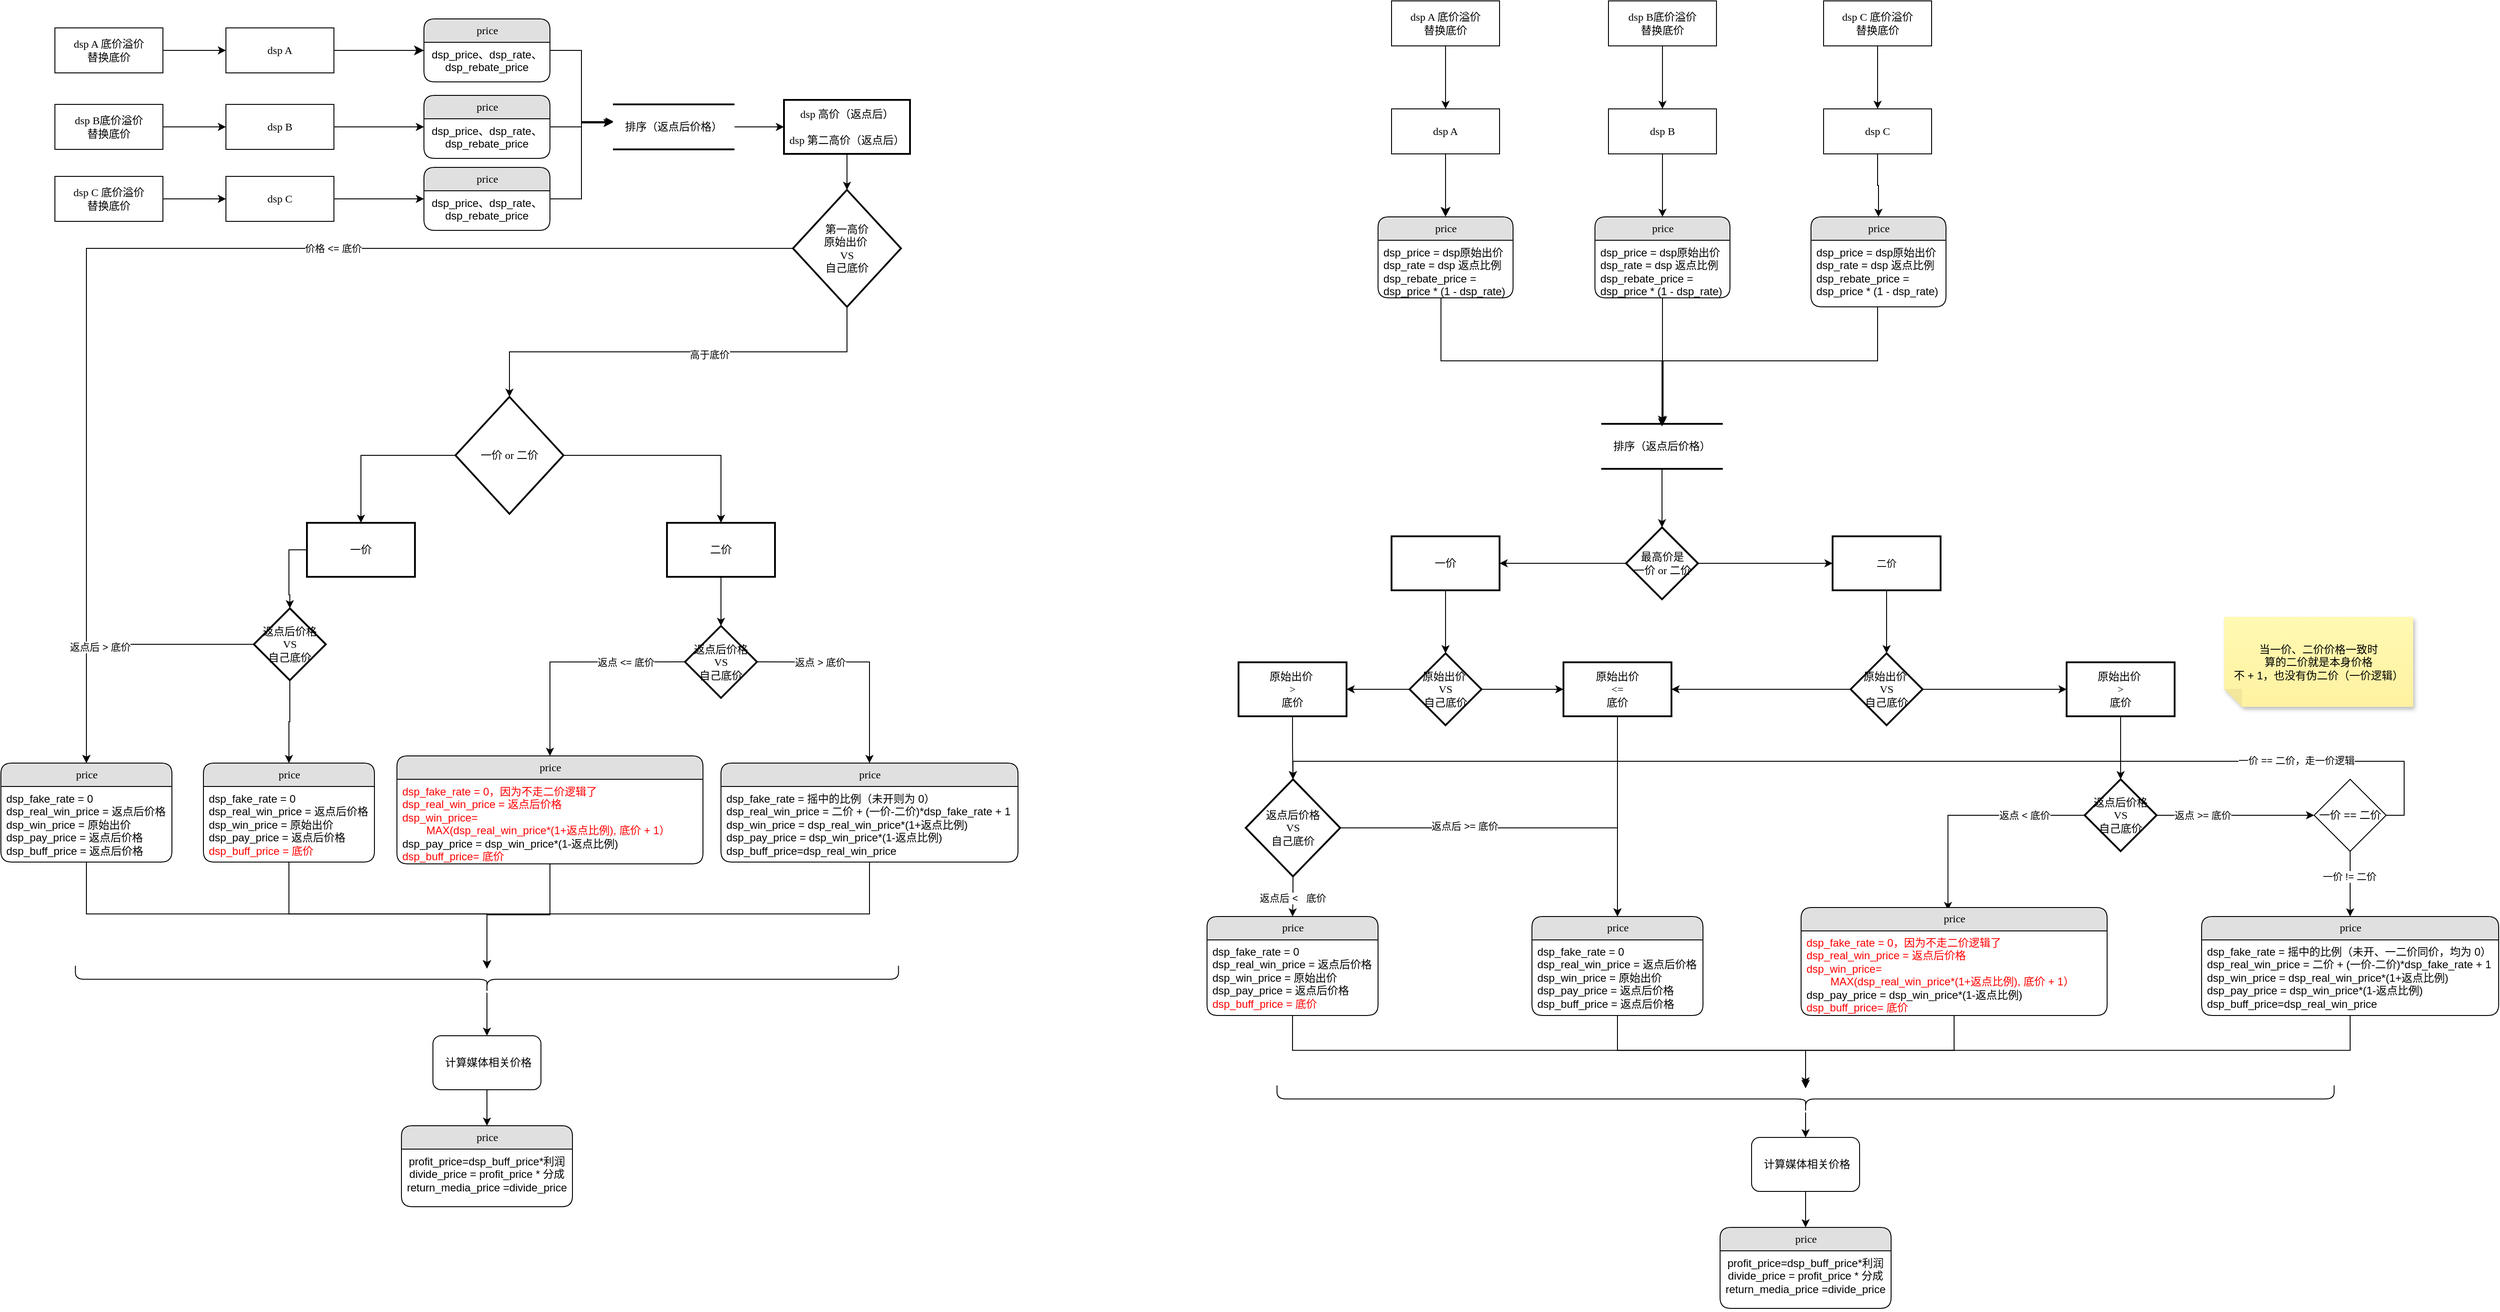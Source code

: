 <mxfile version="28.2.5">
  <diagram name="Page-1" id="52a04d89-c75d-2922-d76d-85b35f80e030">
    <mxGraphModel dx="1636" dy="943" grid="1" gridSize="10" guides="1" tooltips="1" connect="1" arrows="1" fold="1" page="1" pageScale="1" pageWidth="1100" pageHeight="850" background="none" math="0" shadow="0">
      <root>
        <mxCell id="0" />
        <mxCell id="1" parent="0" />
        <mxCell id="1fdf3b25b50cf41e-27" style="edgeStyle=none;html=1;labelBackgroundColor=none;startFill=0;startSize=8;endFill=1;endSize=8;fontFamily=Verdana;fontSize=12;" parent="1" source="17472293e6e8944d-30" target="1fdf3b25b50cf41e-1" edge="1">
          <mxGeometry relative="1" as="geometry" />
        </mxCell>
        <mxCell id="17472293e6e8944d-30" value="dsp A" style="whiteSpace=wrap;html=1;rounded=0;shadow=0;comic=0;labelBackgroundColor=none;strokeWidth=1;fontFamily=Verdana;fontSize=12;align=center;" parent="1" vertex="1">
          <mxGeometry x="270" y="70" width="120" height="50" as="geometry" />
        </mxCell>
        <mxCell id="IHuyrZFiUmGlVzLmUUe--6" style="edgeStyle=orthogonalEdgeStyle;rounded=0;orthogonalLoop=1;jettySize=auto;html=1;entryX=0;entryY=0.4;entryDx=0;entryDy=0;entryPerimeter=0;" parent="1" source="1fdf3b25b50cf41e-1" target="IHuyrZFiUmGlVzLmUUe--13" edge="1">
          <mxGeometry relative="1" as="geometry">
            <mxPoint x="730" y="180" as="targetPoint" />
          </mxGeometry>
        </mxCell>
        <mxCell id="1fdf3b25b50cf41e-1" value="price" style="swimlane;html=1;fontStyle=0;childLayout=stackLayout;horizontal=1;startSize=26;fillColor=#e0e0e0;horizontalStack=0;resizeParent=1;resizeLast=0;collapsible=1;marginBottom=0;swimlaneFillColor=#ffffff;align=center;rounded=1;shadow=0;comic=0;labelBackgroundColor=none;strokeWidth=1;fontFamily=Verdana;fontSize=12" parent="1" vertex="1">
          <mxGeometry x="490" y="60" width="140" height="70" as="geometry" />
        </mxCell>
        <mxCell id="1fdf3b25b50cf41e-2" value="dsp_price、dsp_rate、dsp_rebate_price" style="text;html=1;strokeColor=none;fillColor=none;spacingLeft=4;spacingRight=4;whiteSpace=wrap;overflow=hidden;rotatable=0;points=[[0,0.5],[1,0.5]];portConstraint=eastwest;align=center;" parent="1fdf3b25b50cf41e-1" vertex="1">
          <mxGeometry y="26" width="140" height="44" as="geometry" />
        </mxCell>
        <mxCell id="IHuyrZFiUmGlVzLmUUe--1" value="dsp B" style="whiteSpace=wrap;html=1;rounded=0;shadow=0;comic=0;labelBackgroundColor=none;strokeWidth=1;fontFamily=Verdana;fontSize=12;align=center;" parent="1" vertex="1">
          <mxGeometry x="270" y="155" width="120" height="50" as="geometry" />
        </mxCell>
        <mxCell id="IHuyrZFiUmGlVzLmUUe--7" style="edgeStyle=orthogonalEdgeStyle;rounded=0;orthogonalLoop=1;jettySize=auto;html=1;entryX=-0.011;entryY=0.412;entryDx=0;entryDy=0;entryPerimeter=0;" parent="1" source="IHuyrZFiUmGlVzLmUUe--2" target="IHuyrZFiUmGlVzLmUUe--13" edge="1">
          <mxGeometry relative="1" as="geometry">
            <mxPoint x="730" y="180" as="targetPoint" />
          </mxGeometry>
        </mxCell>
        <mxCell id="IHuyrZFiUmGlVzLmUUe--2" value="price" style="swimlane;html=1;fontStyle=0;childLayout=stackLayout;horizontal=1;startSize=26;fillColor=#e0e0e0;horizontalStack=0;resizeParent=1;resizeLast=0;collapsible=1;marginBottom=0;swimlaneFillColor=#ffffff;align=center;rounded=1;shadow=0;comic=0;labelBackgroundColor=none;strokeWidth=1;fontFamily=Verdana;fontSize=12" parent="1" vertex="1">
          <mxGeometry x="490" y="145" width="140" height="70" as="geometry" />
        </mxCell>
        <mxCell id="IHuyrZFiUmGlVzLmUUe--3" value="dsp_price、dsp_rate、dsp_rebate_price" style="text;html=1;strokeColor=none;fillColor=none;spacingLeft=4;spacingRight=4;whiteSpace=wrap;overflow=hidden;rotatable=0;points=[[0,0.5],[1,0.5]];portConstraint=eastwest;align=center;" parent="IHuyrZFiUmGlVzLmUUe--2" vertex="1">
          <mxGeometry y="26" width="140" height="44" as="geometry" />
        </mxCell>
        <mxCell id="IHuyrZFiUmGlVzLmUUe--4" style="edgeStyle=orthogonalEdgeStyle;rounded=0;orthogonalLoop=1;jettySize=auto;html=1;entryX=0;entryY=0.205;entryDx=0;entryDy=0;entryPerimeter=0;" parent="1" source="IHuyrZFiUmGlVzLmUUe--1" target="IHuyrZFiUmGlVzLmUUe--3" edge="1">
          <mxGeometry relative="1" as="geometry" />
        </mxCell>
        <mxCell id="IHuyrZFiUmGlVzLmUUe--8" value="dsp C" style="whiteSpace=wrap;html=1;rounded=0;shadow=0;comic=0;labelBackgroundColor=none;strokeWidth=1;fontFamily=Verdana;fontSize=12;align=center;" parent="1" vertex="1">
          <mxGeometry x="270" y="235" width="120" height="50" as="geometry" />
        </mxCell>
        <mxCell id="IHuyrZFiUmGlVzLmUUe--12" style="edgeStyle=orthogonalEdgeStyle;rounded=0;orthogonalLoop=1;jettySize=auto;html=1;entryX=0.006;entryY=0.382;entryDx=0;entryDy=0;entryPerimeter=0;" parent="1" source="IHuyrZFiUmGlVzLmUUe--9" target="IHuyrZFiUmGlVzLmUUe--13" edge="1">
          <mxGeometry relative="1" as="geometry">
            <mxPoint x="730" y="180" as="targetPoint" />
          </mxGeometry>
        </mxCell>
        <mxCell id="IHuyrZFiUmGlVzLmUUe--9" value="price" style="swimlane;html=1;fontStyle=0;childLayout=stackLayout;horizontal=1;startSize=26;fillColor=#e0e0e0;horizontalStack=0;resizeParent=1;resizeLast=0;collapsible=1;marginBottom=0;swimlaneFillColor=#ffffff;align=center;rounded=1;shadow=0;comic=0;labelBackgroundColor=none;strokeWidth=1;fontFamily=Verdana;fontSize=12" parent="1" vertex="1">
          <mxGeometry x="490" y="225" width="140" height="70" as="geometry" />
        </mxCell>
        <mxCell id="IHuyrZFiUmGlVzLmUUe--10" value="dsp_price、dsp_rate、dsp_rebate_price" style="text;html=1;strokeColor=none;fillColor=none;spacingLeft=4;spacingRight=4;whiteSpace=wrap;overflow=hidden;rotatable=0;points=[[0,0.5],[1,0.5]];portConstraint=eastwest;align=center;" parent="IHuyrZFiUmGlVzLmUUe--9" vertex="1">
          <mxGeometry y="26" width="140" height="44" as="geometry" />
        </mxCell>
        <mxCell id="IHuyrZFiUmGlVzLmUUe--11" style="edgeStyle=orthogonalEdgeStyle;rounded=0;orthogonalLoop=1;jettySize=auto;html=1;entryX=0;entryY=0.205;entryDx=0;entryDy=0;entryPerimeter=0;" parent="1" source="IHuyrZFiUmGlVzLmUUe--8" target="IHuyrZFiUmGlVzLmUUe--10" edge="1">
          <mxGeometry relative="1" as="geometry" />
        </mxCell>
        <mxCell id="IHuyrZFiUmGlVzLmUUe--16" value="" style="edgeStyle=orthogonalEdgeStyle;rounded=0;orthogonalLoop=1;jettySize=auto;html=1;" parent="1" source="IHuyrZFiUmGlVzLmUUe--13" target="IHuyrZFiUmGlVzLmUUe--15" edge="1">
          <mxGeometry relative="1" as="geometry" />
        </mxCell>
        <mxCell id="IHuyrZFiUmGlVzLmUUe--13" value="排序（返点后价格）" style="html=1;rounded=0;shadow=0;comic=0;labelBackgroundColor=none;strokeWidth=2;fontFamily=Verdana;fontSize=12;align=center;shape=mxgraph.ios7ui.horLines;whiteSpace=wrap;" parent="1" vertex="1">
          <mxGeometry x="700" y="155" width="135" height="50" as="geometry" />
        </mxCell>
        <mxCell id="IHuyrZFiUmGlVzLmUUe--15" value="dsp 高价（返点后）&lt;div&gt;&lt;br&gt;&lt;/div&gt;&lt;div&gt;dsp 第二高价（返点后）&lt;/div&gt;" style="whiteSpace=wrap;html=1;fontFamily=Verdana;rounded=0;shadow=0;comic=0;labelBackgroundColor=none;strokeWidth=2;" parent="1" vertex="1">
          <mxGeometry x="890" y="150" width="140" height="60" as="geometry" />
        </mxCell>
        <mxCell id="IHuyrZFiUmGlVzLmUUe--38" value="" style="edgeStyle=orthogonalEdgeStyle;rounded=0;orthogonalLoop=1;jettySize=auto;html=1;exitX=0.5;exitY=1;exitDx=0;exitDy=0;entryX=0.5;entryY=0;entryDx=0;entryDy=0;" parent="1" source="IHuyrZFiUmGlVzLmUUe--15" target="IHuyrZFiUmGlVzLmUUe--37" edge="1">
          <mxGeometry relative="1" as="geometry">
            <mxPoint x="1060" y="180" as="sourcePoint" />
          </mxGeometry>
        </mxCell>
        <mxCell id="IHuyrZFiUmGlVzLmUUe--28" style="edgeStyle=orthogonalEdgeStyle;rounded=0;orthogonalLoop=1;jettySize=auto;html=1;entryX=0;entryY=0.5;entryDx=0;entryDy=0;" parent="1" source="IHuyrZFiUmGlVzLmUUe--25" target="17472293e6e8944d-30" edge="1">
          <mxGeometry relative="1" as="geometry" />
        </mxCell>
        <mxCell id="IHuyrZFiUmGlVzLmUUe--25" value="dsp A 底价溢价&lt;div&gt;替换底价&lt;/div&gt;" style="whiteSpace=wrap;html=1;rounded=0;shadow=0;comic=0;labelBackgroundColor=none;strokeWidth=1;fontFamily=Verdana;fontSize=12;align=center;" parent="1" vertex="1">
          <mxGeometry x="80" y="70" width="120" height="50" as="geometry" />
        </mxCell>
        <mxCell id="IHuyrZFiUmGlVzLmUUe--29" style="edgeStyle=orthogonalEdgeStyle;rounded=0;orthogonalLoop=1;jettySize=auto;html=1;entryX=0;entryY=0.5;entryDx=0;entryDy=0;" parent="1" source="IHuyrZFiUmGlVzLmUUe--26" target="IHuyrZFiUmGlVzLmUUe--1" edge="1">
          <mxGeometry relative="1" as="geometry" />
        </mxCell>
        <mxCell id="IHuyrZFiUmGlVzLmUUe--26" value="dsp B底价溢价&lt;div&gt;替换底价&lt;/div&gt;" style="whiteSpace=wrap;html=1;rounded=0;shadow=0;comic=0;labelBackgroundColor=none;strokeWidth=1;fontFamily=Verdana;fontSize=12;align=center;" parent="1" vertex="1">
          <mxGeometry x="80" y="155" width="120" height="50" as="geometry" />
        </mxCell>
        <mxCell id="IHuyrZFiUmGlVzLmUUe--30" style="edgeStyle=orthogonalEdgeStyle;rounded=0;orthogonalLoop=1;jettySize=auto;html=1;entryX=0;entryY=0.5;entryDx=0;entryDy=0;" parent="1" source="IHuyrZFiUmGlVzLmUUe--27" target="IHuyrZFiUmGlVzLmUUe--8" edge="1">
          <mxGeometry relative="1" as="geometry" />
        </mxCell>
        <mxCell id="IHuyrZFiUmGlVzLmUUe--27" value="dsp C 底价溢价&lt;div&gt;替换底价&lt;/div&gt;" style="whiteSpace=wrap;html=1;rounded=0;shadow=0;comic=0;labelBackgroundColor=none;strokeWidth=1;fontFamily=Verdana;fontSize=12;align=center;" parent="1" vertex="1">
          <mxGeometry x="80" y="235" width="120" height="50" as="geometry" />
        </mxCell>
        <mxCell id="IHuyrZFiUmGlVzLmUUe--40" value="" style="edgeStyle=orthogonalEdgeStyle;rounded=0;orthogonalLoop=1;jettySize=auto;html=1;entryX=0.5;entryY=0;entryDx=0;entryDy=0;" parent="1" source="IHuyrZFiUmGlVzLmUUe--37" target="IHuyrZFiUmGlVzLmUUe--153" edge="1">
          <mxGeometry relative="1" as="geometry">
            <mxPoint x="245" y="355" as="targetPoint" />
          </mxGeometry>
        </mxCell>
        <mxCell id="IHuyrZFiUmGlVzLmUUe--41" value="价格 &amp;lt;= 底价" style="edgeLabel;html=1;align=center;verticalAlign=middle;resizable=0;points=[];" parent="IHuyrZFiUmGlVzLmUUe--40" vertex="1" connectable="0">
          <mxGeometry x="-0.083" y="-3" relative="1" as="geometry">
            <mxPoint x="111" y="3" as="offset" />
          </mxGeometry>
        </mxCell>
        <mxCell id="IHuyrZFiUmGlVzLmUUe--43" value="" style="edgeStyle=orthogonalEdgeStyle;rounded=0;orthogonalLoop=1;jettySize=auto;html=1;exitX=0.5;exitY=1;exitDx=0;exitDy=0;" parent="1" source="IHuyrZFiUmGlVzLmUUe--37" target="IHuyrZFiUmGlVzLmUUe--45" edge="1">
          <mxGeometry relative="1" as="geometry">
            <mxPoint x="585" y="504" as="targetPoint" />
          </mxGeometry>
        </mxCell>
        <mxCell id="IHuyrZFiUmGlVzLmUUe--44" value="高于底价" style="edgeLabel;html=1;align=center;verticalAlign=middle;resizable=0;points=[];" parent="IHuyrZFiUmGlVzLmUUe--43" vertex="1" connectable="0">
          <mxGeometry x="-0.143" y="3" relative="1" as="geometry">
            <mxPoint as="offset" />
          </mxGeometry>
        </mxCell>
        <mxCell id="IHuyrZFiUmGlVzLmUUe--37" value="第一高价&lt;div&gt;原始出价&amp;nbsp;&lt;/div&gt;&lt;div&gt;VS&lt;/div&gt;&lt;div&gt;自己底价&lt;/div&gt;" style="rhombus;whiteSpace=wrap;html=1;fontFamily=Verdana;rounded=0;shadow=0;comic=0;labelBackgroundColor=none;strokeWidth=2;" parent="1" vertex="1">
          <mxGeometry x="900" y="250" width="120" height="130" as="geometry" />
        </mxCell>
        <mxCell id="IHuyrZFiUmGlVzLmUUe--45" value="一价 or 二价" style="rhombus;whiteSpace=wrap;html=1;fontFamily=Verdana;rounded=0;shadow=0;comic=0;labelBackgroundColor=none;strokeWidth=2;" parent="1" vertex="1">
          <mxGeometry x="525" y="480" width="120" height="130" as="geometry" />
        </mxCell>
        <mxCell id="IHuyrZFiUmGlVzLmUUe--56" value="" style="edgeStyle=orthogonalEdgeStyle;rounded=0;orthogonalLoop=1;jettySize=auto;html=1;exitX=0;exitY=0.5;exitDx=0;exitDy=0;" parent="1" source="IHuyrZFiUmGlVzLmUUe--45" target="IHuyrZFiUmGlVzLmUUe--55" edge="1">
          <mxGeometry x="-0.3" relative="1" as="geometry">
            <mxPoint x="560" y="785" as="sourcePoint" />
            <mxPoint as="offset" />
          </mxGeometry>
        </mxCell>
        <mxCell id="IHuyrZFiUmGlVzLmUUe--58" value="" style="edgeStyle=orthogonalEdgeStyle;rounded=0;orthogonalLoop=1;jettySize=auto;html=1;exitX=1;exitY=0.5;exitDx=0;exitDy=0;" parent="1" source="IHuyrZFiUmGlVzLmUUe--45" target="IHuyrZFiUmGlVzLmUUe--57" edge="1">
          <mxGeometry relative="1" as="geometry">
            <mxPoint x="560" y="785" as="sourcePoint" />
          </mxGeometry>
        </mxCell>
        <mxCell id="IHuyrZFiUmGlVzLmUUe--156" style="edgeStyle=orthogonalEdgeStyle;rounded=0;orthogonalLoop=1;jettySize=auto;html=1;entryX=0.5;entryY=0;entryDx=0;entryDy=0;exitX=0;exitY=0.5;exitDx=0;exitDy=0;" parent="1" source="IHuyrZFiUmGlVzLmUUe--55" target="IHuyrZFiUmGlVzLmUUe--155" edge="1">
          <mxGeometry relative="1" as="geometry" />
        </mxCell>
        <mxCell id="IHuyrZFiUmGlVzLmUUe--55" value="一价" style="whiteSpace=wrap;html=1;fontFamily=Verdana;rounded=0;shadow=0;comic=0;labelBackgroundColor=none;strokeWidth=2;" parent="1" vertex="1">
          <mxGeometry x="360" y="620" width="120" height="60" as="geometry" />
        </mxCell>
        <mxCell id="IHuyrZFiUmGlVzLmUUe--172" style="edgeStyle=orthogonalEdgeStyle;rounded=0;orthogonalLoop=1;jettySize=auto;html=1;entryX=0.5;entryY=0;entryDx=0;entryDy=0;" parent="1" source="IHuyrZFiUmGlVzLmUUe--57" target="IHuyrZFiUmGlVzLmUUe--167" edge="1">
          <mxGeometry relative="1" as="geometry" />
        </mxCell>
        <mxCell id="IHuyrZFiUmGlVzLmUUe--57" value="二价" style="whiteSpace=wrap;html=1;fontFamily=Verdana;rounded=0;shadow=0;comic=0;labelBackgroundColor=none;strokeWidth=2;" parent="1" vertex="1">
          <mxGeometry x="760" y="620" width="120" height="60" as="geometry" />
        </mxCell>
        <mxCell id="IHuyrZFiUmGlVzLmUUe--61" style="edgeStyle=none;html=1;labelBackgroundColor=none;startFill=0;startSize=8;endFill=1;endSize=8;fontFamily=Verdana;fontSize=12;" parent="1" source="IHuyrZFiUmGlVzLmUUe--62" target="IHuyrZFiUmGlVzLmUUe--64" edge="1">
          <mxGeometry relative="1" as="geometry" />
        </mxCell>
        <mxCell id="IHuyrZFiUmGlVzLmUUe--62" value="dsp A" style="whiteSpace=wrap;html=1;rounded=0;shadow=0;comic=0;labelBackgroundColor=none;strokeWidth=1;fontFamily=Verdana;fontSize=12;align=center;" parent="1" vertex="1">
          <mxGeometry x="1565" y="160" width="120" height="50" as="geometry" />
        </mxCell>
        <mxCell id="IHuyrZFiUmGlVzLmUUe--85" style="edgeStyle=orthogonalEdgeStyle;rounded=0;orthogonalLoop=1;jettySize=auto;html=1;exitX=0.466;exitY=0.99;exitDx=0;exitDy=0;exitPerimeter=0;" parent="1" source="IHuyrZFiUmGlVzLmUUe--65" target="IHuyrZFiUmGlVzLmUUe--76" edge="1">
          <mxGeometry relative="1" as="geometry" />
        </mxCell>
        <mxCell id="IHuyrZFiUmGlVzLmUUe--64" value="price" style="swimlane;html=1;fontStyle=0;childLayout=stackLayout;horizontal=1;startSize=26;fillColor=#e0e0e0;horizontalStack=0;resizeParent=1;resizeLast=0;collapsible=1;marginBottom=0;swimlaneFillColor=#ffffff;align=center;rounded=1;shadow=0;comic=0;labelBackgroundColor=none;strokeWidth=1;fontFamily=Verdana;fontSize=12" parent="1" vertex="1">
          <mxGeometry x="1550" y="280" width="150" height="90" as="geometry" />
        </mxCell>
        <mxCell id="IHuyrZFiUmGlVzLmUUe--65" value="dsp_price = dsp原始出价&lt;div&gt;dsp_rate = dsp 返点比例&lt;/div&gt;&lt;div&gt;dsp_rebate_price = dsp_price * (1 - dsp_rate)&lt;/div&gt;" style="text;html=1;strokeColor=none;fillColor=none;spacingLeft=4;spacingRight=4;whiteSpace=wrap;overflow=hidden;rotatable=0;points=[[0,0.5],[1,0.5]];portConstraint=eastwest;align=left;" parent="IHuyrZFiUmGlVzLmUUe--64" vertex="1">
          <mxGeometry y="26" width="150" height="64" as="geometry" />
        </mxCell>
        <mxCell id="IHuyrZFiUmGlVzLmUUe--66" value="dsp B" style="whiteSpace=wrap;html=1;rounded=0;shadow=0;comic=0;labelBackgroundColor=none;strokeWidth=1;fontFamily=Verdana;fontSize=12;align=center;" parent="1" vertex="1">
          <mxGeometry x="1806" y="160" width="120" height="50" as="geometry" />
        </mxCell>
        <mxCell id="IHuyrZFiUmGlVzLmUUe--68" value="price" style="swimlane;html=1;fontStyle=0;childLayout=stackLayout;horizontal=1;startSize=26;fillColor=#e0e0e0;horizontalStack=0;resizeParent=1;resizeLast=0;collapsible=1;marginBottom=0;swimlaneFillColor=#ffffff;align=center;rounded=1;shadow=0;comic=0;labelBackgroundColor=none;strokeWidth=1;fontFamily=Verdana;fontSize=12" parent="1" vertex="1">
          <mxGeometry x="1791" y="280" width="150" height="90" as="geometry" />
        </mxCell>
        <mxCell id="IHuyrZFiUmGlVzLmUUe--69" value="dsp_price = dsp原始出价&lt;div&gt;dsp_rate = dsp 返点比例&lt;/div&gt;&lt;div&gt;dsp_rebate_price = dsp_price * (1 - dsp_rate)&lt;/div&gt;" style="text;html=1;strokeColor=none;fillColor=none;spacingLeft=4;spacingRight=4;whiteSpace=wrap;overflow=hidden;rotatable=0;points=[[0,0.5],[1,0.5]];portConstraint=eastwest;align=left;" parent="IHuyrZFiUmGlVzLmUUe--68" vertex="1">
          <mxGeometry y="26" width="150" height="64" as="geometry" />
        </mxCell>
        <mxCell id="IHuyrZFiUmGlVzLmUUe--70" style="edgeStyle=orthogonalEdgeStyle;rounded=0;orthogonalLoop=1;jettySize=auto;html=1;entryX=0.5;entryY=0;entryDx=0;entryDy=0;" parent="1" source="IHuyrZFiUmGlVzLmUUe--66" target="IHuyrZFiUmGlVzLmUUe--68" edge="1">
          <mxGeometry relative="1" as="geometry" />
        </mxCell>
        <mxCell id="IHuyrZFiUmGlVzLmUUe--75" style="edgeStyle=orthogonalEdgeStyle;rounded=0;orthogonalLoop=1;jettySize=auto;html=1;entryX=0.5;entryY=0;entryDx=0;entryDy=0;" parent="1" source="IHuyrZFiUmGlVzLmUUe--71" target="IHuyrZFiUmGlVzLmUUe--73" edge="1">
          <mxGeometry relative="1" as="geometry" />
        </mxCell>
        <mxCell id="IHuyrZFiUmGlVzLmUUe--90" value="" style="edgeStyle=orthogonalEdgeStyle;rounded=0;orthogonalLoop=1;jettySize=auto;html=1;" parent="1" source="IHuyrZFiUmGlVzLmUUe--76" target="IHuyrZFiUmGlVzLmUUe--89" edge="1">
          <mxGeometry relative="1" as="geometry" />
        </mxCell>
        <mxCell id="IHuyrZFiUmGlVzLmUUe--76" value="&lt;span style=&quot;text-wrap-mode: wrap;&quot;&gt;排序（&lt;/span&gt;返点后价格&lt;span style=&quot;text-wrap-mode: wrap;&quot;&gt;）&lt;/span&gt;" style="html=1;rounded=0;shadow=0;comic=0;labelBackgroundColor=none;strokeWidth=2;fontFamily=Verdana;fontSize=12;align=center;shape=mxgraph.ios7ui.horLines;whiteSpace=wrap;" parent="1" vertex="1">
          <mxGeometry x="1798" y="510" width="135" height="50" as="geometry" />
        </mxCell>
        <mxCell id="IHuyrZFiUmGlVzLmUUe--77" style="edgeStyle=orthogonalEdgeStyle;rounded=0;orthogonalLoop=1;jettySize=auto;html=1;entryX=0.5;entryY=0;entryDx=0;entryDy=0;" parent="1" source="IHuyrZFiUmGlVzLmUUe--78" target="IHuyrZFiUmGlVzLmUUe--62" edge="1">
          <mxGeometry relative="1" as="geometry" />
        </mxCell>
        <mxCell id="IHuyrZFiUmGlVzLmUUe--78" value="dsp A 底价溢价&lt;div&gt;替换底价&lt;/div&gt;" style="whiteSpace=wrap;html=1;rounded=0;shadow=0;comic=0;labelBackgroundColor=none;strokeWidth=1;fontFamily=Verdana;fontSize=12;align=center;" parent="1" vertex="1">
          <mxGeometry x="1565" y="40" width="120" height="50" as="geometry" />
        </mxCell>
        <mxCell id="IHuyrZFiUmGlVzLmUUe--79" style="edgeStyle=orthogonalEdgeStyle;rounded=0;orthogonalLoop=1;jettySize=auto;html=1;entryX=0.5;entryY=0;entryDx=0;entryDy=0;" parent="1" source="IHuyrZFiUmGlVzLmUUe--80" target="IHuyrZFiUmGlVzLmUUe--66" edge="1">
          <mxGeometry relative="1" as="geometry" />
        </mxCell>
        <mxCell id="IHuyrZFiUmGlVzLmUUe--80" value="dsp B底价溢价&lt;div&gt;替换底价&lt;/div&gt;" style="whiteSpace=wrap;html=1;rounded=0;shadow=0;comic=0;labelBackgroundColor=none;strokeWidth=1;fontFamily=Verdana;fontSize=12;align=center;" parent="1" vertex="1">
          <mxGeometry x="1806" y="40" width="120" height="50" as="geometry" />
        </mxCell>
        <mxCell id="IHuyrZFiUmGlVzLmUUe--81" style="edgeStyle=orthogonalEdgeStyle;rounded=0;orthogonalLoop=1;jettySize=auto;html=1;entryX=0.5;entryY=0;entryDx=0;entryDy=0;" parent="1" source="IHuyrZFiUmGlVzLmUUe--82" target="IHuyrZFiUmGlVzLmUUe--71" edge="1">
          <mxGeometry relative="1" as="geometry" />
        </mxCell>
        <mxCell id="IHuyrZFiUmGlVzLmUUe--82" value="dsp C 底价溢价&lt;div&gt;替换底价&lt;/div&gt;" style="whiteSpace=wrap;html=1;rounded=0;shadow=0;comic=0;labelBackgroundColor=none;strokeWidth=1;fontFamily=Verdana;fontSize=12;align=center;" parent="1" vertex="1">
          <mxGeometry x="2045" y="40" width="120" height="50" as="geometry" />
        </mxCell>
        <mxCell id="IHuyrZFiUmGlVzLmUUe--71" value="dsp C" style="whiteSpace=wrap;html=1;rounded=0;shadow=0;comic=0;labelBackgroundColor=none;strokeWidth=1;fontFamily=Verdana;fontSize=12;align=center;" parent="1" vertex="1">
          <mxGeometry x="2045" y="160" width="120" height="50" as="geometry" />
        </mxCell>
        <mxCell id="IHuyrZFiUmGlVzLmUUe--88" style="edgeStyle=orthogonalEdgeStyle;rounded=0;orthogonalLoop=1;jettySize=auto;html=1;entryX=0.509;entryY=0.013;entryDx=0;entryDy=0;entryPerimeter=0;" parent="1" source="IHuyrZFiUmGlVzLmUUe--73" target="IHuyrZFiUmGlVzLmUUe--76" edge="1">
          <mxGeometry relative="1" as="geometry">
            <mxPoint x="1805" y="470" as="targetPoint" />
            <Array as="points">
              <mxPoint x="2105" y="440" />
              <mxPoint x="1867" y="440" />
            </Array>
          </mxGeometry>
        </mxCell>
        <mxCell id="IHuyrZFiUmGlVzLmUUe--73" value="price" style="swimlane;html=1;fontStyle=0;childLayout=stackLayout;horizontal=1;startSize=26;fillColor=#e0e0e0;horizontalStack=0;resizeParent=1;resizeLast=0;collapsible=1;marginBottom=0;swimlaneFillColor=#ffffff;align=center;rounded=1;shadow=0;comic=0;labelBackgroundColor=none;strokeWidth=1;fontFamily=Verdana;fontSize=12" parent="1" vertex="1">
          <mxGeometry x="2031" y="280" width="150" height="100" as="geometry" />
        </mxCell>
        <mxCell id="IHuyrZFiUmGlVzLmUUe--74" value="dsp_price = dsp原始出价&lt;div&gt;dsp_rate = dsp 返点比例&lt;/div&gt;&lt;div&gt;dsp_rebate_price = dsp_price * (1 - dsp_rate)&lt;/div&gt;" style="text;html=1;strokeColor=none;fillColor=none;spacingLeft=4;spacingRight=4;whiteSpace=wrap;overflow=hidden;rotatable=0;points=[[0,0.5],[1,0.5]];portConstraint=eastwest;align=left;" parent="IHuyrZFiUmGlVzLmUUe--73" vertex="1">
          <mxGeometry y="26" width="150" height="74" as="geometry" />
        </mxCell>
        <mxCell id="IHuyrZFiUmGlVzLmUUe--86" style="edgeStyle=orthogonalEdgeStyle;rounded=0;orthogonalLoop=1;jettySize=auto;html=1;entryX=0.5;entryY=0.058;entryDx=0;entryDy=0;entryPerimeter=0;" parent="1" source="IHuyrZFiUmGlVzLmUUe--68" target="IHuyrZFiUmGlVzLmUUe--76" edge="1">
          <mxGeometry relative="1" as="geometry" />
        </mxCell>
        <mxCell id="IHuyrZFiUmGlVzLmUUe--92" value="" style="edgeStyle=orthogonalEdgeStyle;rounded=0;orthogonalLoop=1;jettySize=auto;html=1;" parent="1" source="IHuyrZFiUmGlVzLmUUe--89" target="IHuyrZFiUmGlVzLmUUe--91" edge="1">
          <mxGeometry relative="1" as="geometry" />
        </mxCell>
        <mxCell id="IHuyrZFiUmGlVzLmUUe--95" value="" style="edgeStyle=orthogonalEdgeStyle;rounded=0;orthogonalLoop=1;jettySize=auto;html=1;" parent="1" source="IHuyrZFiUmGlVzLmUUe--89" target="IHuyrZFiUmGlVzLmUUe--94" edge="1">
          <mxGeometry relative="1" as="geometry" />
        </mxCell>
        <mxCell id="IHuyrZFiUmGlVzLmUUe--89" value="最高价是&lt;div&gt;一价 or 二价&lt;/div&gt;" style="rhombus;whiteSpace=wrap;html=1;fontFamily=Verdana;rounded=0;shadow=0;comic=0;labelBackgroundColor=none;strokeWidth=2;" parent="1" vertex="1">
          <mxGeometry x="1825.5" y="625" width="80" height="80" as="geometry" />
        </mxCell>
        <mxCell id="IHuyrZFiUmGlVzLmUUe--103" value="" style="edgeStyle=orthogonalEdgeStyle;rounded=0;orthogonalLoop=1;jettySize=auto;html=1;" parent="1" source="IHuyrZFiUmGlVzLmUUe--91" target="IHuyrZFiUmGlVzLmUUe--102" edge="1">
          <mxGeometry relative="1" as="geometry" />
        </mxCell>
        <mxCell id="IHuyrZFiUmGlVzLmUUe--91" value="一价" style="whiteSpace=wrap;html=1;fontFamily=Verdana;rounded=0;shadow=0;comic=0;labelBackgroundColor=none;strokeWidth=2;" parent="1" vertex="1">
          <mxGeometry x="1565" y="635" width="120" height="60" as="geometry" />
        </mxCell>
        <mxCell id="IHuyrZFiUmGlVzLmUUe--135" style="edgeStyle=orthogonalEdgeStyle;rounded=0;orthogonalLoop=1;jettySize=auto;html=1;entryX=0.5;entryY=0;entryDx=0;entryDy=0;" parent="1" source="IHuyrZFiUmGlVzLmUUe--94" target="IHuyrZFiUmGlVzLmUUe--134" edge="1">
          <mxGeometry relative="1" as="geometry" />
        </mxCell>
        <mxCell id="IHuyrZFiUmGlVzLmUUe--94" value="&lt;span style=&quot;font-family: Helvetica; font-size: 11px; text-wrap-mode: nowrap; background-color: rgb(255, 255, 255);&quot;&gt;二价&lt;/span&gt;" style="whiteSpace=wrap;html=1;fontFamily=Verdana;rounded=0;shadow=0;comic=0;labelBackgroundColor=none;strokeWidth=2;" parent="1" vertex="1">
          <mxGeometry x="2055" y="635" width="120" height="60" as="geometry" />
        </mxCell>
        <mxCell id="IHuyrZFiUmGlVzLmUUe--105" value="" style="edgeStyle=orthogonalEdgeStyle;rounded=0;orthogonalLoop=1;jettySize=auto;html=1;" parent="1" source="IHuyrZFiUmGlVzLmUUe--102" target="IHuyrZFiUmGlVzLmUUe--104" edge="1">
          <mxGeometry relative="1" as="geometry" />
        </mxCell>
        <mxCell id="IHuyrZFiUmGlVzLmUUe--112" value="" style="edgeStyle=orthogonalEdgeStyle;rounded=0;orthogonalLoop=1;jettySize=auto;html=1;" parent="1" source="IHuyrZFiUmGlVzLmUUe--102" target="IHuyrZFiUmGlVzLmUUe--111" edge="1">
          <mxGeometry relative="1" as="geometry" />
        </mxCell>
        <mxCell id="IHuyrZFiUmGlVzLmUUe--102" value="&lt;div&gt;原始出价&amp;nbsp;&lt;/div&gt;&lt;div&gt;VS&lt;/div&gt;&lt;div&gt;自己底价&lt;/div&gt;" style="rhombus;whiteSpace=wrap;html=1;fontFamily=Verdana;rounded=0;shadow=0;comic=0;labelBackgroundColor=none;strokeWidth=2;" parent="1" vertex="1">
          <mxGeometry x="1585" y="765" width="80" height="80" as="geometry" />
        </mxCell>
        <mxCell id="IHuyrZFiUmGlVzLmUUe--108" style="edgeStyle=orthogonalEdgeStyle;rounded=0;orthogonalLoop=1;jettySize=auto;html=1;entryX=0.5;entryY=0;entryDx=0;entryDy=0;exitX=0.5;exitY=1;exitDx=0;exitDy=0;" parent="1" source="IHuyrZFiUmGlVzLmUUe--104" target="IHuyrZFiUmGlVzLmUUe--115" edge="1">
          <mxGeometry relative="1" as="geometry">
            <mxPoint x="1865" y="1034.44" as="targetPoint" />
          </mxGeometry>
        </mxCell>
        <mxCell id="IHuyrZFiUmGlVzLmUUe--104" value="原始出价&lt;div&gt;&amp;lt;=&lt;/div&gt;&lt;div&gt;底价&lt;/div&gt;" style="whiteSpace=wrap;html=1;fontFamily=Verdana;rounded=0;shadow=0;comic=0;labelBackgroundColor=none;strokeWidth=2;" parent="1" vertex="1">
          <mxGeometry x="1756" y="775" width="120" height="60" as="geometry" />
        </mxCell>
        <mxCell id="IHuyrZFiUmGlVzLmUUe--114" value="" style="edgeStyle=orthogonalEdgeStyle;rounded=0;orthogonalLoop=1;jettySize=auto;html=1;" parent="1" source="IHuyrZFiUmGlVzLmUUe--111" target="IHuyrZFiUmGlVzLmUUe--113" edge="1">
          <mxGeometry relative="1" as="geometry" />
        </mxCell>
        <mxCell id="IHuyrZFiUmGlVzLmUUe--111" value="原始出价&amp;nbsp;&lt;div&gt;&amp;gt;&lt;/div&gt;&lt;div&gt;底价&lt;/div&gt;" style="whiteSpace=wrap;html=1;fontFamily=Verdana;rounded=0;shadow=0;comic=0;labelBackgroundColor=none;strokeWidth=2;" parent="1" vertex="1">
          <mxGeometry x="1395" y="775" width="120" height="60" as="geometry" />
        </mxCell>
        <mxCell id="IHuyrZFiUmGlVzLmUUe--117" style="edgeStyle=orthogonalEdgeStyle;rounded=0;orthogonalLoop=1;jettySize=auto;html=1;entryX=0.5;entryY=0;entryDx=0;entryDy=0;" parent="1" source="IHuyrZFiUmGlVzLmUUe--113" target="IHuyrZFiUmGlVzLmUUe--115" edge="1">
          <mxGeometry relative="1" as="geometry" />
        </mxCell>
        <mxCell id="IHuyrZFiUmGlVzLmUUe--121" value="返点后 &amp;gt;=&amp;nbsp;底价" style="edgeLabel;html=1;align=center;verticalAlign=middle;resizable=0;points=[];" parent="IHuyrZFiUmGlVzLmUUe--117" vertex="1" connectable="0">
          <mxGeometry x="-0.323" y="2" relative="1" as="geometry">
            <mxPoint as="offset" />
          </mxGeometry>
        </mxCell>
        <mxCell id="IHuyrZFiUmGlVzLmUUe--120" style="edgeStyle=orthogonalEdgeStyle;rounded=0;orthogonalLoop=1;jettySize=auto;html=1;entryX=0.5;entryY=0;entryDx=0;entryDy=0;" parent="1" source="IHuyrZFiUmGlVzLmUUe--113" target="IHuyrZFiUmGlVzLmUUe--118" edge="1">
          <mxGeometry relative="1" as="geometry" />
        </mxCell>
        <mxCell id="IHuyrZFiUmGlVzLmUUe--122" value="返点后 &amp;lt;&amp;nbsp; &amp;nbsp;底价" style="edgeLabel;html=1;align=center;verticalAlign=middle;resizable=0;points=[];" parent="IHuyrZFiUmGlVzLmUUe--120" vertex="1" connectable="0">
          <mxGeometry x="0.237" y="2" relative="1" as="geometry">
            <mxPoint x="-2" y="-4" as="offset" />
          </mxGeometry>
        </mxCell>
        <mxCell id="IHuyrZFiUmGlVzLmUUe--113" value="返点后价格&lt;div&gt;VS&lt;/div&gt;&lt;div&gt;自己底价&lt;/div&gt;" style="rhombus;whiteSpace=wrap;html=1;fontFamily=Verdana;rounded=0;shadow=0;comic=0;labelBackgroundColor=none;strokeWidth=2;" parent="1" vertex="1">
          <mxGeometry x="1403" y="905" width="105" height="108" as="geometry" />
        </mxCell>
        <mxCell id="IHuyrZFiUmGlVzLmUUe--115" value="price" style="swimlane;html=1;fontStyle=0;childLayout=stackLayout;horizontal=1;startSize=26;fillColor=#e0e0e0;horizontalStack=0;resizeParent=1;resizeLast=0;collapsible=1;marginBottom=0;swimlaneFillColor=#ffffff;align=center;rounded=1;shadow=0;comic=0;labelBackgroundColor=none;strokeWidth=1;fontFamily=Verdana;fontSize=12" parent="1" vertex="1">
          <mxGeometry x="1721" y="1057.44" width="190" height="110" as="geometry" />
        </mxCell>
        <mxCell id="IHuyrZFiUmGlVzLmUUe--116" value="dsp_fake_rate = 0&lt;div&gt;dsp_real_win_price = 返点后价格&lt;div&gt;dsp_win_price = 原始出价&lt;/div&gt;&lt;div&gt;dsp_pay_price = 返点后价格&lt;/div&gt;&lt;div&gt;dsp_buff_price = 返点后价格&lt;/div&gt;&lt;/div&gt;" style="text;html=1;strokeColor=none;fillColor=none;spacingLeft=4;spacingRight=4;whiteSpace=wrap;overflow=hidden;rotatable=0;points=[[0,0.5],[1,0.5]];portConstraint=eastwest;align=left;" parent="IHuyrZFiUmGlVzLmUUe--115" vertex="1">
          <mxGeometry y="26" width="190" height="84" as="geometry" />
        </mxCell>
        <mxCell id="IHuyrZFiUmGlVzLmUUe--124" style="edgeStyle=orthogonalEdgeStyle;rounded=0;orthogonalLoop=1;jettySize=auto;html=1;" parent="1" source="IHuyrZFiUmGlVzLmUUe--118" target="IHuyrZFiUmGlVzLmUUe--123" edge="1">
          <mxGeometry relative="1" as="geometry" />
        </mxCell>
        <mxCell id="IHuyrZFiUmGlVzLmUUe--118" value="price" style="swimlane;html=1;fontStyle=0;childLayout=stackLayout;horizontal=1;startSize=26;fillColor=#e0e0e0;horizontalStack=0;resizeParent=1;resizeLast=0;collapsible=1;marginBottom=0;swimlaneFillColor=#ffffff;align=center;rounded=1;shadow=0;comic=0;labelBackgroundColor=none;strokeWidth=1;fontFamily=Verdana;fontSize=12" parent="1" vertex="1">
          <mxGeometry x="1360" y="1057.44" width="190" height="110" as="geometry" />
        </mxCell>
        <mxCell id="IHuyrZFiUmGlVzLmUUe--119" value="&lt;div&gt;dsp_fake_rate = 0&lt;/div&gt;dsp_real_win_price = 返点后价格&lt;div&gt;dsp_win_price = 原始出价&lt;/div&gt;&lt;div&gt;dsp_pay_price = 返点后价格&lt;/div&gt;&lt;div&gt;&lt;font style=&quot;color: rgb(255, 0, 0);&quot;&gt;dsp_buff_price = 底价&lt;/font&gt;&lt;/div&gt;" style="text;html=1;strokeColor=none;fillColor=none;spacingLeft=4;spacingRight=4;whiteSpace=wrap;overflow=hidden;rotatable=0;points=[[0,0.5],[1,0.5]];portConstraint=eastwest;align=left;" parent="IHuyrZFiUmGlVzLmUUe--118" vertex="1">
          <mxGeometry y="26" width="190" height="84" as="geometry" />
        </mxCell>
        <mxCell id="IHuyrZFiUmGlVzLmUUe--128" value="" style="edgeStyle=orthogonalEdgeStyle;rounded=0;orthogonalLoop=1;jettySize=auto;html=1;" parent="1" source="IHuyrZFiUmGlVzLmUUe--123" target="IHuyrZFiUmGlVzLmUUe--127" edge="1">
          <mxGeometry relative="1" as="geometry" />
        </mxCell>
        <mxCell id="IHuyrZFiUmGlVzLmUUe--123" value="" style="shape=curlyBracket;whiteSpace=wrap;html=1;rounded=1;flipH=1;labelPosition=right;verticalLabelPosition=middle;align=left;verticalAlign=middle;rotation=90;" parent="1" vertex="1">
          <mxGeometry x="2010" y="673" width="30" height="1174.44" as="geometry" />
        </mxCell>
        <mxCell id="IHuyrZFiUmGlVzLmUUe--125" style="edgeStyle=orthogonalEdgeStyle;rounded=0;orthogonalLoop=1;jettySize=auto;html=1;entryX=0.9;entryY=0.5;entryDx=0;entryDy=0;entryPerimeter=0;" parent="1" source="IHuyrZFiUmGlVzLmUUe--115" target="IHuyrZFiUmGlVzLmUUe--123" edge="1">
          <mxGeometry relative="1" as="geometry" />
        </mxCell>
        <mxCell id="IHuyrZFiUmGlVzLmUUe--133" style="edgeStyle=orthogonalEdgeStyle;rounded=0;orthogonalLoop=1;jettySize=auto;html=1;entryX=0.5;entryY=0;entryDx=0;entryDy=0;" parent="1" source="IHuyrZFiUmGlVzLmUUe--127" target="IHuyrZFiUmGlVzLmUUe--131" edge="1">
          <mxGeometry relative="1" as="geometry">
            <mxPoint x="2026" y="1433" as="targetPoint" />
          </mxGeometry>
        </mxCell>
        <mxCell id="IHuyrZFiUmGlVzLmUUe--127" value="&amp;nbsp;计算媒体相关价格" style="whiteSpace=wrap;html=1;align=center;rounded=1;" parent="1" vertex="1">
          <mxGeometry x="1965" y="1303" width="120" height="60" as="geometry" />
        </mxCell>
        <mxCell id="IHuyrZFiUmGlVzLmUUe--131" value="price" style="swimlane;html=1;fontStyle=0;childLayout=stackLayout;horizontal=1;startSize=26;fillColor=#e0e0e0;horizontalStack=0;resizeParent=1;resizeLast=0;collapsible=1;marginBottom=0;swimlaneFillColor=#ffffff;align=center;rounded=1;shadow=0;comic=0;labelBackgroundColor=none;strokeWidth=1;fontFamily=Verdana;fontSize=12" parent="1" vertex="1">
          <mxGeometry x="1930" y="1403" width="190" height="90" as="geometry" />
        </mxCell>
        <mxCell id="IHuyrZFiUmGlVzLmUUe--132" value="profit_price=dsp_buff_price*利润&lt;div&gt;divide_price = profit_price * 分成&lt;/div&gt;&lt;div&gt;return_media_price =divide_price&lt;/div&gt;" style="text;html=1;strokeColor=none;fillColor=none;spacingLeft=4;spacingRight=4;whiteSpace=wrap;overflow=hidden;rotatable=0;points=[[0,0.5],[1,0.5]];portConstraint=eastwest;align=center;" parent="IHuyrZFiUmGlVzLmUUe--131" vertex="1">
          <mxGeometry y="26" width="190" height="64" as="geometry" />
        </mxCell>
        <mxCell id="IHuyrZFiUmGlVzLmUUe--136" style="edgeStyle=orthogonalEdgeStyle;rounded=0;orthogonalLoop=1;jettySize=auto;html=1;entryX=1;entryY=0.5;entryDx=0;entryDy=0;" parent="1" source="IHuyrZFiUmGlVzLmUUe--134" target="IHuyrZFiUmGlVzLmUUe--104" edge="1">
          <mxGeometry relative="1" as="geometry" />
        </mxCell>
        <mxCell id="IHuyrZFiUmGlVzLmUUe--138" value="" style="edgeStyle=orthogonalEdgeStyle;rounded=0;orthogonalLoop=1;jettySize=auto;html=1;" parent="1" source="IHuyrZFiUmGlVzLmUUe--134" target="IHuyrZFiUmGlVzLmUUe--137" edge="1">
          <mxGeometry relative="1" as="geometry" />
        </mxCell>
        <mxCell id="IHuyrZFiUmGlVzLmUUe--134" value="&lt;div&gt;原始出价&amp;nbsp;&lt;/div&gt;&lt;div&gt;VS&lt;/div&gt;&lt;div&gt;自己底价&lt;/div&gt;" style="rhombus;whiteSpace=wrap;html=1;fontFamily=Verdana;rounded=0;shadow=0;comic=0;labelBackgroundColor=none;strokeWidth=2;" parent="1" vertex="1">
          <mxGeometry x="2075" y="765" width="80" height="80" as="geometry" />
        </mxCell>
        <mxCell id="IHuyrZFiUmGlVzLmUUe--140" style="edgeStyle=orthogonalEdgeStyle;rounded=0;orthogonalLoop=1;jettySize=auto;html=1;entryX=0.5;entryY=0;entryDx=0;entryDy=0;" parent="1" source="IHuyrZFiUmGlVzLmUUe--137" target="IHuyrZFiUmGlVzLmUUe--139" edge="1">
          <mxGeometry relative="1" as="geometry" />
        </mxCell>
        <mxCell id="IHuyrZFiUmGlVzLmUUe--137" value="原始出价&amp;nbsp;&lt;div&gt;&amp;gt;&lt;/div&gt;&lt;div&gt;底价&lt;/div&gt;" style="whiteSpace=wrap;html=1;fontFamily=Verdana;rounded=0;shadow=0;comic=0;labelBackgroundColor=none;strokeWidth=2;" parent="1" vertex="1">
          <mxGeometry x="2315" y="775" width="120" height="60" as="geometry" />
        </mxCell>
        <mxCell id="IHuyrZFiUmGlVzLmUUe--143" style="edgeStyle=orthogonalEdgeStyle;rounded=0;orthogonalLoop=1;jettySize=auto;html=1;" parent="1" source="IHuyrZFiUmGlVzLmUUe--139" target="Fp8RKvop5yAZEBV8Ilwq-1" edge="1">
          <mxGeometry relative="1" as="geometry">
            <mxPoint x="2630" y="945" as="targetPoint" />
          </mxGeometry>
        </mxCell>
        <mxCell id="IHuyrZFiUmGlVzLmUUe--144" value="返点 &amp;gt;=&amp;nbsp;底价" style="edgeLabel;html=1;align=center;verticalAlign=middle;resizable=0;points=[];" parent="IHuyrZFiUmGlVzLmUUe--143" vertex="1" connectable="0">
          <mxGeometry x="-0.416" relative="1" as="geometry">
            <mxPoint as="offset" />
          </mxGeometry>
        </mxCell>
        <mxCell id="IHuyrZFiUmGlVzLmUUe--147" style="edgeStyle=orthogonalEdgeStyle;rounded=0;orthogonalLoop=1;jettySize=auto;html=1;entryX=0.48;entryY=0.024;entryDx=0;entryDy=0;entryPerimeter=0;exitX=0;exitY=0.5;exitDx=0;exitDy=0;" parent="1" source="IHuyrZFiUmGlVzLmUUe--139" target="IHuyrZFiUmGlVzLmUUe--149" edge="1">
          <mxGeometry relative="1" as="geometry">
            <mxPoint x="2215" y="1043" as="targetPoint" />
          </mxGeometry>
        </mxCell>
        <mxCell id="IHuyrZFiUmGlVzLmUUe--148" value="返点 &amp;lt; 底价" style="edgeLabel;html=1;align=center;verticalAlign=middle;resizable=0;points=[];" parent="IHuyrZFiUmGlVzLmUUe--147" vertex="1" connectable="0">
          <mxGeometry x="-0.299" relative="1" as="geometry">
            <mxPoint x="23" as="offset" />
          </mxGeometry>
        </mxCell>
        <mxCell id="IHuyrZFiUmGlVzLmUUe--139" value="返点后价格&lt;div&gt;VS&lt;/div&gt;&lt;div&gt;自己底价&lt;/div&gt;" style="rhombus;whiteSpace=wrap;html=1;fontFamily=Verdana;rounded=0;shadow=0;comic=0;labelBackgroundColor=none;strokeWidth=2;" parent="1" vertex="1">
          <mxGeometry x="2335" y="905" width="80" height="80" as="geometry" />
        </mxCell>
        <mxCell id="IHuyrZFiUmGlVzLmUUe--141" value="price" style="swimlane;html=1;fontStyle=0;childLayout=stackLayout;horizontal=1;startSize=26;fillColor=#e0e0e0;horizontalStack=0;resizeParent=1;resizeLast=0;collapsible=1;marginBottom=0;swimlaneFillColor=#ffffff;align=center;rounded=1;shadow=0;comic=0;labelBackgroundColor=none;strokeWidth=1;fontFamily=Verdana;fontSize=12" parent="1" vertex="1">
          <mxGeometry x="2465" y="1057.44" width="330" height="110" as="geometry" />
        </mxCell>
        <mxCell id="IHuyrZFiUmGlVzLmUUe--142" value="&lt;div&gt;dsp_fake_rate = 摇中的比例（未开、一二价同价，均为 0）&lt;/div&gt;dsp_real_win_price = 二价 + (一价-二价)*dsp_fake_rate + 1&lt;div&gt;dsp_win_price =&amp;nbsp;&lt;span style=&quot;background-color: transparent; color: light-dark(rgb(0, 0, 0), rgb(255, 255, 255));&quot;&gt;dsp_real_win_price*(1+返点比例)&lt;/span&gt;&lt;/div&gt;&lt;div&gt;dsp_pay_price =&amp;nbsp;&lt;span style=&quot;background-color: transparent; color: light-dark(rgb(0, 0, 0), rgb(255, 255, 255));&quot;&gt;dsp_win_price*(1-返点比例)&lt;/span&gt;&lt;/div&gt;&lt;div&gt;dsp_buff_price=&lt;span style=&quot;background-color: transparent; color: light-dark(rgb(0, 0, 0), rgb(255, 255, 255));&quot;&gt;dsp_real_win_price&lt;/span&gt;&lt;/div&gt;" style="text;html=1;strokeColor=none;fillColor=none;spacingLeft=4;spacingRight=4;whiteSpace=wrap;overflow=hidden;rotatable=0;points=[[0,0.5],[1,0.5]];portConstraint=eastwest;align=left;" parent="IHuyrZFiUmGlVzLmUUe--141" vertex="1">
          <mxGeometry y="26" width="330" height="84" as="geometry" />
        </mxCell>
        <mxCell id="IHuyrZFiUmGlVzLmUUe--151" style="edgeStyle=orthogonalEdgeStyle;rounded=0;orthogonalLoop=1;jettySize=auto;html=1;entryX=0.9;entryY=0.5;entryDx=0;entryDy=0;entryPerimeter=0;" parent="1" source="IHuyrZFiUmGlVzLmUUe--149" target="IHuyrZFiUmGlVzLmUUe--123" edge="1">
          <mxGeometry relative="1" as="geometry">
            <mxPoint x="2025" y="1203" as="targetPoint" />
          </mxGeometry>
        </mxCell>
        <mxCell id="IHuyrZFiUmGlVzLmUUe--149" value="price" style="swimlane;html=1;fontStyle=0;childLayout=stackLayout;horizontal=1;startSize=26;fillColor=#e0e0e0;horizontalStack=0;resizeParent=1;resizeLast=0;collapsible=1;marginBottom=0;swimlaneFillColor=#ffffff;align=center;rounded=1;shadow=0;comic=0;labelBackgroundColor=none;strokeWidth=1;fontFamily=Verdana;fontSize=12" parent="1" vertex="1">
          <mxGeometry x="2020" y="1047.44" width="340" height="120" as="geometry">
            <mxRectangle x="2020" y="1024.44" width="70" height="30" as="alternateBounds" />
          </mxGeometry>
        </mxCell>
        <mxCell id="IHuyrZFiUmGlVzLmUUe--150" value="&lt;div&gt;&lt;font style=&quot;color: light-dark(rgb(255, 0, 0), rgb(237, 237, 237));&quot;&gt;dsp_fake_rate = 0，因为不走二价逻辑了&lt;/font&gt;&lt;/div&gt;&lt;font style=&quot;color: light-dark(rgb(255, 0, 0), rgb(237, 237, 237));&quot;&gt;dsp_real_win_price = 返点后价格&lt;/font&gt;&lt;div&gt;&lt;font style=&quot;color: rgb(255, 0, 0);&quot;&gt;dsp_win_price=&lt;/font&gt;&lt;/div&gt;&lt;div&gt;&lt;font style=&quot;color: rgb(255, 0, 0);&quot;&gt;&amp;nbsp; &amp;nbsp; &amp;nbsp; &amp;nbsp; MAX(&lt;span style=&quot;background-color: transparent;&quot;&gt;dsp_real_win_price*(1+返点比例), 底价&lt;/span&gt;&lt;/font&gt;&lt;span style=&quot;background-color: transparent; color: rgb(255, 0, 0);&quot;&gt;&amp;nbsp;&lt;/span&gt;&lt;span style=&quot;background-color: transparent; color: rgb(255, 0, 0);&quot;&gt;+ 1&lt;/span&gt;&lt;span style=&quot;background-color: transparent; color: light-dark(rgb(255, 0, 0), rgb(255, 144, 144));&quot;&gt;）&lt;/span&gt;&lt;/div&gt;&lt;div&gt;dsp_pay_price =&amp;nbsp;&lt;span style=&quot;background-color: transparent; color: light-dark(rgb(0, 0, 0), rgb(255, 255, 255));&quot;&gt;dsp_win_price*(1-返点比例)&lt;/span&gt;&lt;/div&gt;&lt;div&gt;&lt;font style=&quot;color: rgb(255, 0, 0);&quot;&gt;dsp_buff_price=&amp;nbsp;&lt;span style=&quot;background-color: transparent;&quot;&gt;底价&lt;/span&gt;&lt;/font&gt;&lt;/div&gt;" style="text;html=1;strokeColor=none;fillColor=none;spacingLeft=4;spacingRight=4;whiteSpace=wrap;overflow=hidden;rotatable=0;points=[[0,0.5],[1,0.5]];portConstraint=eastwest;align=left;" parent="IHuyrZFiUmGlVzLmUUe--149" vertex="1">
          <mxGeometry y="26" width="340" height="94" as="geometry" />
        </mxCell>
        <mxCell id="IHuyrZFiUmGlVzLmUUe--152" style="edgeStyle=orthogonalEdgeStyle;rounded=0;orthogonalLoop=1;jettySize=auto;html=1;entryX=0.9;entryY=0.5;entryDx=0;entryDy=0;entryPerimeter=0;" parent="1" source="IHuyrZFiUmGlVzLmUUe--141" target="IHuyrZFiUmGlVzLmUUe--123" edge="1">
          <mxGeometry relative="1" as="geometry" />
        </mxCell>
        <mxCell id="IHuyrZFiUmGlVzLmUUe--153" value="price" style="swimlane;html=1;fontStyle=0;childLayout=stackLayout;horizontal=1;startSize=26;fillColor=#e0e0e0;horizontalStack=0;resizeParent=1;resizeLast=0;collapsible=1;marginBottom=0;swimlaneFillColor=#ffffff;align=center;rounded=1;shadow=0;comic=0;labelBackgroundColor=none;strokeWidth=1;fontFamily=Verdana;fontSize=12" parent="1" vertex="1">
          <mxGeometry x="20" y="887" width="190" height="110" as="geometry" />
        </mxCell>
        <mxCell id="IHuyrZFiUmGlVzLmUUe--154" value="&lt;span&gt;&lt;font style=&quot;color: rgb(0, 0, 0);&quot;&gt;dsp_fake_rate = 0&lt;/font&gt;&lt;/span&gt;&lt;div&gt;dsp_real_win_price = 返点后价格&lt;div&gt;dsp_win_price = 原始出价&lt;/div&gt;&lt;div&gt;dsp_pay_price = 返点后价格&lt;/div&gt;&lt;div&gt;dsp_buff_price = 返点后价格&lt;/div&gt;&lt;/div&gt;" style="text;html=1;strokeColor=none;fillColor=none;spacingLeft=4;spacingRight=4;whiteSpace=wrap;overflow=hidden;rotatable=0;points=[[0,0.5],[1,0.5]];portConstraint=eastwest;align=left;" parent="IHuyrZFiUmGlVzLmUUe--153" vertex="1">
          <mxGeometry y="26" width="190" height="84" as="geometry" />
        </mxCell>
        <mxCell id="IHuyrZFiUmGlVzLmUUe--157" style="edgeStyle=orthogonalEdgeStyle;rounded=0;orthogonalLoop=1;jettySize=auto;html=1;entryX=0.5;entryY=0;entryDx=0;entryDy=0;" parent="1" source="IHuyrZFiUmGlVzLmUUe--155" target="IHuyrZFiUmGlVzLmUUe--153" edge="1">
          <mxGeometry relative="1" as="geometry" />
        </mxCell>
        <mxCell id="IHuyrZFiUmGlVzLmUUe--158" value="返点后 &amp;gt; 底价" style="edgeLabel;html=1;align=center;verticalAlign=middle;resizable=0;points=[];" parent="IHuyrZFiUmGlVzLmUUe--157" vertex="1" connectable="0">
          <mxGeometry x="0.078" y="3" relative="1" as="geometry">
            <mxPoint as="offset" />
          </mxGeometry>
        </mxCell>
        <mxCell id="IHuyrZFiUmGlVzLmUUe--160" style="edgeStyle=orthogonalEdgeStyle;rounded=0;orthogonalLoop=1;jettySize=auto;html=1;entryX=0.5;entryY=0;entryDx=0;entryDy=0;" parent="1" source="IHuyrZFiUmGlVzLmUUe--155" target="IHuyrZFiUmGlVzLmUUe--161" edge="1">
          <mxGeometry relative="1" as="geometry">
            <mxPoint x="341" y="865" as="targetPoint" />
          </mxGeometry>
        </mxCell>
        <mxCell id="IHuyrZFiUmGlVzLmUUe--155" value="返点后价格&lt;div&gt;VS&lt;/div&gt;&lt;div&gt;自己底价&lt;/div&gt;" style="rhombus;whiteSpace=wrap;html=1;fontFamily=Verdana;rounded=0;shadow=0;comic=0;labelBackgroundColor=none;strokeWidth=2;" parent="1" vertex="1">
          <mxGeometry x="301" y="715" width="80" height="80" as="geometry" />
        </mxCell>
        <mxCell id="IHuyrZFiUmGlVzLmUUe--180" style="edgeStyle=orthogonalEdgeStyle;rounded=0;orthogonalLoop=1;jettySize=auto;html=1;entryX=0.9;entryY=0.5;entryDx=0;entryDy=0;entryPerimeter=0;" parent="1" source="IHuyrZFiUmGlVzLmUUe--161" target="IHuyrZFiUmGlVzLmUUe--174" edge="1">
          <mxGeometry relative="1" as="geometry">
            <mxPoint x="560" y="1050" as="targetPoint" />
          </mxGeometry>
        </mxCell>
        <mxCell id="IHuyrZFiUmGlVzLmUUe--161" value="price" style="swimlane;html=1;fontStyle=0;childLayout=stackLayout;horizontal=1;startSize=26;fillColor=#e0e0e0;horizontalStack=0;resizeParent=1;resizeLast=0;collapsible=1;marginBottom=0;swimlaneFillColor=#ffffff;align=center;rounded=1;shadow=0;comic=0;labelBackgroundColor=none;strokeWidth=1;fontFamily=Verdana;fontSize=12" parent="1" vertex="1">
          <mxGeometry x="245" y="887" width="190" height="110" as="geometry" />
        </mxCell>
        <mxCell id="IHuyrZFiUmGlVzLmUUe--162" value="&lt;div&gt;dsp_fake_rate = 0&lt;/div&gt;dsp_real_win_price = 返点后价格&lt;div&gt;dsp_win_price = 原始出价&lt;/div&gt;&lt;div&gt;dsp_pay_price = 返点后价格&lt;/div&gt;&lt;div&gt;&lt;font style=&quot;color: rgb(255, 0, 0);&quot;&gt;dsp_buff_price = 底价&lt;/font&gt;&lt;/div&gt;" style="text;html=1;strokeColor=none;fillColor=none;spacingLeft=4;spacingRight=4;whiteSpace=wrap;overflow=hidden;rotatable=0;points=[[0,0.5],[1,0.5]];portConstraint=eastwest;align=left;" parent="IHuyrZFiUmGlVzLmUUe--161" vertex="1">
          <mxGeometry y="26" width="190" height="84" as="geometry" />
        </mxCell>
        <mxCell id="IHuyrZFiUmGlVzLmUUe--163" style="edgeStyle=orthogonalEdgeStyle;rounded=0;orthogonalLoop=1;jettySize=auto;html=1;exitX=1;exitY=0.5;exitDx=0;exitDy=0;" parent="1" source="IHuyrZFiUmGlVzLmUUe--167" target="IHuyrZFiUmGlVzLmUUe--168" edge="1">
          <mxGeometry relative="1" as="geometry" />
        </mxCell>
        <mxCell id="IHuyrZFiUmGlVzLmUUe--164" value="返点 &amp;gt; 底价" style="edgeLabel;html=1;align=center;verticalAlign=middle;resizable=0;points=[];" parent="IHuyrZFiUmGlVzLmUUe--163" vertex="1" connectable="0">
          <mxGeometry x="-0.416" relative="1" as="geometry">
            <mxPoint as="offset" />
          </mxGeometry>
        </mxCell>
        <mxCell id="IHuyrZFiUmGlVzLmUUe--165" style="edgeStyle=orthogonalEdgeStyle;rounded=0;orthogonalLoop=1;jettySize=auto;html=1;entryX=0.5;entryY=0;entryDx=0;entryDy=0;exitX=0;exitY=0.5;exitDx=0;exitDy=0;" parent="1" source="IHuyrZFiUmGlVzLmUUe--167" target="IHuyrZFiUmGlVzLmUUe--170" edge="1">
          <mxGeometry relative="1" as="geometry">
            <mxPoint x="660" y="872.56" as="targetPoint" />
          </mxGeometry>
        </mxCell>
        <mxCell id="IHuyrZFiUmGlVzLmUUe--166" value="返点 &amp;lt;= 底价" style="edgeLabel;html=1;align=center;verticalAlign=middle;resizable=0;points=[];" parent="IHuyrZFiUmGlVzLmUUe--165" vertex="1" connectable="0">
          <mxGeometry x="-0.299" relative="1" as="geometry">
            <mxPoint x="23" as="offset" />
          </mxGeometry>
        </mxCell>
        <mxCell id="IHuyrZFiUmGlVzLmUUe--167" value="返点后价格&lt;div&gt;VS&lt;/div&gt;&lt;div&gt;自己底价&lt;/div&gt;" style="rhombus;whiteSpace=wrap;html=1;fontFamily=Verdana;rounded=0;shadow=0;comic=0;labelBackgroundColor=none;strokeWidth=2;" parent="1" vertex="1">
          <mxGeometry x="780" y="734.56" width="80" height="80" as="geometry" />
        </mxCell>
        <mxCell id="IHuyrZFiUmGlVzLmUUe--168" value="price" style="swimlane;html=1;fontStyle=0;childLayout=stackLayout;horizontal=1;startSize=26;fillColor=#e0e0e0;horizontalStack=0;resizeParent=1;resizeLast=0;collapsible=1;marginBottom=0;swimlaneFillColor=#ffffff;align=center;rounded=1;shadow=0;comic=0;labelBackgroundColor=none;strokeWidth=1;fontFamily=Verdana;fontSize=12" parent="1" vertex="1">
          <mxGeometry x="820" y="887" width="330" height="110" as="geometry" />
        </mxCell>
        <mxCell id="IHuyrZFiUmGlVzLmUUe--169" value="&lt;div&gt;dsp_fake_rate = 摇中的比例（未开则为 0）&lt;/div&gt;dsp_real_win_price = 二价 + (一价-二价)*dsp_fake_rate + 1&lt;div&gt;dsp_win_price =&amp;nbsp;&lt;span style=&quot;background-color: transparent; color: light-dark(rgb(0, 0, 0), rgb(255, 255, 255));&quot;&gt;dsp_real_win_price*(1+返点比例)&lt;/span&gt;&lt;/div&gt;&lt;div&gt;dsp_pay_price =&amp;nbsp;&lt;span style=&quot;background-color: transparent; color: light-dark(rgb(0, 0, 0), rgb(255, 255, 255));&quot;&gt;dsp_win_price*(1-返点比例)&lt;/span&gt;&lt;/div&gt;&lt;div&gt;dsp_buff_price=&lt;span style=&quot;background-color: transparent; color: light-dark(rgb(0, 0, 0), rgb(255, 255, 255));&quot;&gt;dsp_real_win_price&lt;/span&gt;&lt;/div&gt;" style="text;html=1;strokeColor=none;fillColor=none;spacingLeft=4;spacingRight=4;whiteSpace=wrap;overflow=hidden;rotatable=0;points=[[0,0.5],[1,0.5]];portConstraint=eastwest;align=left;" parent="IHuyrZFiUmGlVzLmUUe--168" vertex="1">
          <mxGeometry y="26" width="330" height="84" as="geometry" />
        </mxCell>
        <mxCell id="IHuyrZFiUmGlVzLmUUe--170" value="price" style="swimlane;html=1;fontStyle=0;childLayout=stackLayout;horizontal=1;startSize=26;fillColor=#e0e0e0;horizontalStack=0;resizeParent=1;resizeLast=0;collapsible=1;marginBottom=0;swimlaneFillColor=#ffffff;align=center;rounded=1;shadow=0;comic=0;labelBackgroundColor=none;strokeWidth=1;fontFamily=Verdana;fontSize=12" parent="1" vertex="1">
          <mxGeometry x="460" y="879" width="340" height="120" as="geometry" />
        </mxCell>
        <mxCell id="IHuyrZFiUmGlVzLmUUe--171" value="&lt;div&gt;&lt;font style=&quot;color: light-dark(rgb(255, 0, 0), rgb(237, 237, 237));&quot;&gt;dsp_fake_rate = 0，因为不走二价逻辑了&lt;/font&gt;&lt;/div&gt;&lt;font style=&quot;color: light-dark(rgb(255, 0, 0), rgb(237, 237, 237));&quot;&gt;dsp_real_win_price = 返点后价格&lt;/font&gt;&lt;div&gt;&lt;font style=&quot;color: rgb(255, 0, 0);&quot;&gt;dsp_win_price=&lt;/font&gt;&lt;/div&gt;&lt;div&gt;&lt;font style=&quot;color: rgb(255, 0, 0);&quot;&gt;&amp;nbsp; &amp;nbsp; &amp;nbsp; &amp;nbsp; MAX(&lt;span style=&quot;background-color: transparent;&quot;&gt;dsp_real_win_price*(1+返点比例), 底价&lt;/span&gt;&lt;/font&gt;&lt;span style=&quot;background-color: transparent; color: rgb(255, 0, 0);&quot;&gt;&amp;nbsp;&lt;/span&gt;&lt;span style=&quot;background-color: transparent; color: rgb(255, 0, 0);&quot;&gt;+ 1&lt;/span&gt;&lt;span style=&quot;background-color: transparent; color: light-dark(rgb(255, 0, 0), rgb(255, 144, 144));&quot;&gt;）&lt;/span&gt;&lt;/div&gt;&lt;div&gt;dsp_pay_price =&amp;nbsp;&lt;span style=&quot;background-color: transparent; color: light-dark(rgb(0, 0, 0), rgb(255, 255, 255));&quot;&gt;dsp_win_price*(1-返点比例)&lt;/span&gt;&lt;/div&gt;&lt;div&gt;&lt;font style=&quot;color: rgb(255, 0, 0);&quot;&gt;dsp_buff_price=&amp;nbsp;&lt;span style=&quot;background-color: transparent;&quot;&gt;底价&lt;/span&gt;&lt;/font&gt;&lt;/div&gt;" style="text;html=1;strokeColor=none;fillColor=none;spacingLeft=4;spacingRight=4;whiteSpace=wrap;overflow=hidden;rotatable=0;points=[[0,0.5],[1,0.5]];portConstraint=eastwest;align=left;" parent="IHuyrZFiUmGlVzLmUUe--170" vertex="1">
          <mxGeometry y="26" width="340" height="94" as="geometry" />
        </mxCell>
        <mxCell id="IHuyrZFiUmGlVzLmUUe--173" value="" style="edgeStyle=orthogonalEdgeStyle;rounded=0;orthogonalLoop=1;jettySize=auto;html=1;" parent="1" source="IHuyrZFiUmGlVzLmUUe--174" target="IHuyrZFiUmGlVzLmUUe--176" edge="1">
          <mxGeometry relative="1" as="geometry" />
        </mxCell>
        <mxCell id="IHuyrZFiUmGlVzLmUUe--174" value="" style="shape=curlyBracket;whiteSpace=wrap;html=1;rounded=1;flipH=1;labelPosition=right;verticalLabelPosition=middle;align=left;verticalAlign=middle;rotation=90;" parent="1" vertex="1">
          <mxGeometry x="545" y="670" width="30" height="914.44" as="geometry" />
        </mxCell>
        <mxCell id="IHuyrZFiUmGlVzLmUUe--175" style="edgeStyle=orthogonalEdgeStyle;rounded=0;orthogonalLoop=1;jettySize=auto;html=1;entryX=0.5;entryY=0;entryDx=0;entryDy=0;" parent="1" source="IHuyrZFiUmGlVzLmUUe--176" target="IHuyrZFiUmGlVzLmUUe--177" edge="1">
          <mxGeometry relative="1" as="geometry">
            <mxPoint x="561.0" y="1320" as="targetPoint" />
          </mxGeometry>
        </mxCell>
        <mxCell id="IHuyrZFiUmGlVzLmUUe--176" value="&amp;nbsp;计算媒体相关价格" style="whiteSpace=wrap;html=1;align=center;rounded=1;" parent="1" vertex="1">
          <mxGeometry x="500.0" y="1190" width="120" height="60" as="geometry" />
        </mxCell>
        <mxCell id="IHuyrZFiUmGlVzLmUUe--177" value="price" style="swimlane;html=1;fontStyle=0;childLayout=stackLayout;horizontal=1;startSize=26;fillColor=#e0e0e0;horizontalStack=0;resizeParent=1;resizeLast=0;collapsible=1;marginBottom=0;swimlaneFillColor=#ffffff;align=center;rounded=1;shadow=0;comic=0;labelBackgroundColor=none;strokeWidth=1;fontFamily=Verdana;fontSize=12" parent="1" vertex="1">
          <mxGeometry x="465.0" y="1290" width="190" height="90" as="geometry" />
        </mxCell>
        <mxCell id="IHuyrZFiUmGlVzLmUUe--178" value="profit_price=dsp_buff_price*利润&lt;div&gt;divide_price = profit_price * 分成&lt;/div&gt;&lt;div&gt;return_media_price =divide_price&lt;/div&gt;" style="text;html=1;strokeColor=none;fillColor=none;spacingLeft=4;spacingRight=4;whiteSpace=wrap;overflow=hidden;rotatable=0;points=[[0,0.5],[1,0.5]];portConstraint=eastwest;align=center;" parent="IHuyrZFiUmGlVzLmUUe--177" vertex="1">
          <mxGeometry y="26" width="190" height="64" as="geometry" />
        </mxCell>
        <mxCell id="IHuyrZFiUmGlVzLmUUe--179" style="edgeStyle=orthogonalEdgeStyle;rounded=0;orthogonalLoop=1;jettySize=auto;html=1;entryX=0.9;entryY=0.5;entryDx=0;entryDy=0;entryPerimeter=0;" parent="1" source="IHuyrZFiUmGlVzLmUUe--153" target="IHuyrZFiUmGlVzLmUUe--174" edge="1">
          <mxGeometry relative="1" as="geometry" />
        </mxCell>
        <mxCell id="IHuyrZFiUmGlVzLmUUe--181" style="edgeStyle=orthogonalEdgeStyle;rounded=0;orthogonalLoop=1;jettySize=auto;html=1;entryX=0.9;entryY=0.5;entryDx=0;entryDy=0;entryPerimeter=0;" parent="1" source="IHuyrZFiUmGlVzLmUUe--170" target="IHuyrZFiUmGlVzLmUUe--174" edge="1">
          <mxGeometry relative="1" as="geometry">
            <mxPoint x="650" y="1090" as="targetPoint" />
          </mxGeometry>
        </mxCell>
        <mxCell id="IHuyrZFiUmGlVzLmUUe--182" style="edgeStyle=orthogonalEdgeStyle;rounded=0;orthogonalLoop=1;jettySize=auto;html=1;entryX=0.9;entryY=0.5;entryDx=0;entryDy=0;entryPerimeter=0;" parent="1" source="IHuyrZFiUmGlVzLmUUe--168" target="IHuyrZFiUmGlVzLmUUe--174" edge="1">
          <mxGeometry relative="1" as="geometry">
            <mxPoint x="630" y="1090" as="targetPoint" />
          </mxGeometry>
        </mxCell>
        <mxCell id="IHuyrZFiUmGlVzLmUUe--183" value="当一价、二价价格一致时&lt;div&gt;算的二价就是本身价格&lt;/div&gt;&lt;div&gt;不 + 1，也没有伪二价（一价逻辑）&lt;/div&gt;" style="shape=note;whiteSpace=wrap;html=1;backgroundOutline=1;fontColor=#000000;darkOpacity=0.05;fillColor=#FFF9B2;strokeColor=none;fillStyle=solid;direction=west;gradientDirection=north;gradientColor=#FFF2A1;shadow=1;size=20;pointerEvents=1;" parent="1" vertex="1">
          <mxGeometry x="2490" y="724.56" width="210" height="100" as="geometry" />
        </mxCell>
        <mxCell id="Fp8RKvop5yAZEBV8Ilwq-2" style="edgeStyle=orthogonalEdgeStyle;rounded=0;orthogonalLoop=1;jettySize=auto;html=1;exitX=0.5;exitY=1;exitDx=0;exitDy=0;" edge="1" parent="1" source="Fp8RKvop5yAZEBV8Ilwq-1" target="IHuyrZFiUmGlVzLmUUe--141">
          <mxGeometry relative="1" as="geometry" />
        </mxCell>
        <mxCell id="Fp8RKvop5yAZEBV8Ilwq-3" value="一价 != 二价" style="edgeLabel;html=1;align=center;verticalAlign=middle;resizable=0;points=[];" vertex="1" connectable="0" parent="Fp8RKvop5yAZEBV8Ilwq-2">
          <mxGeometry x="-0.223" y="-1" relative="1" as="geometry">
            <mxPoint as="offset" />
          </mxGeometry>
        </mxCell>
        <mxCell id="Fp8RKvop5yAZEBV8Ilwq-4" style="edgeStyle=orthogonalEdgeStyle;rounded=0;orthogonalLoop=1;jettySize=auto;html=1;entryX=0.5;entryY=0;entryDx=0;entryDy=0;exitX=1;exitY=0.5;exitDx=0;exitDy=0;" edge="1" parent="1" source="Fp8RKvop5yAZEBV8Ilwq-1" target="IHuyrZFiUmGlVzLmUUe--113">
          <mxGeometry relative="1" as="geometry">
            <mxPoint x="2630" y="903" as="sourcePoint" />
            <Array as="points">
              <mxPoint x="2690" y="945" />
              <mxPoint x="2690" y="885" />
              <mxPoint x="1455" y="885" />
            </Array>
          </mxGeometry>
        </mxCell>
        <mxCell id="Fp8RKvop5yAZEBV8Ilwq-5" value="一价 == 二价，走一价逻辑" style="edgeLabel;html=1;align=center;verticalAlign=middle;resizable=0;points=[];" vertex="1" connectable="0" parent="Fp8RKvop5yAZEBV8Ilwq-4">
          <mxGeometry x="-0.7" y="-1" relative="1" as="geometry">
            <mxPoint as="offset" />
          </mxGeometry>
        </mxCell>
        <mxCell id="Fp8RKvop5yAZEBV8Ilwq-1" value="一价 == 二价" style="rhombus;whiteSpace=wrap;html=1;" vertex="1" parent="1">
          <mxGeometry x="2590" y="905" width="80" height="80" as="geometry" />
        </mxCell>
      </root>
    </mxGraphModel>
  </diagram>
</mxfile>
